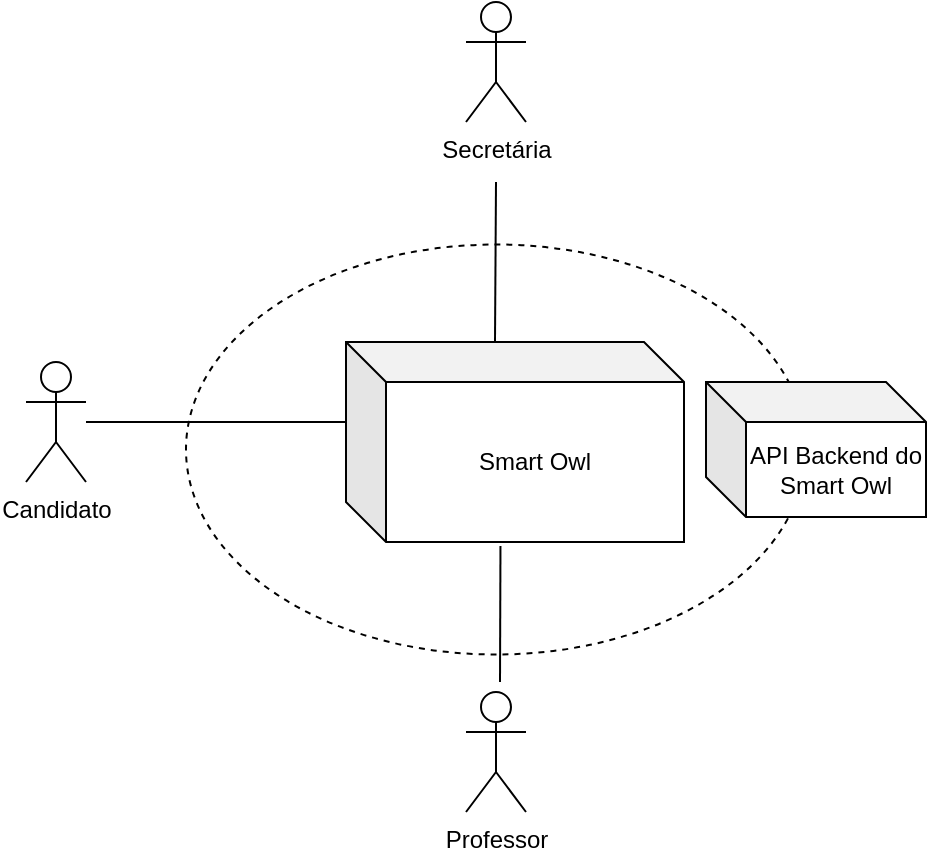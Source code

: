 <mxfile version="14.6.13" type="device"><diagram id="zhGXhcBcXScYlnLJnOP1" name="Page-1"><mxGraphModel dx="1185" dy="614" grid="1" gridSize="10" guides="1" tooltips="1" connect="1" arrows="1" fold="1" page="1" pageScale="1" pageWidth="827" pageHeight="1169" math="0" shadow="0"><root><mxCell id="0"/><mxCell id="1" parent="0"/><mxCell id="xHEBDOsGrKmq_cLYXzxo-12" value="" style="ellipse;whiteSpace=wrap;html=1;dashed=1;fillColor=none;" vertex="1" parent="1"><mxGeometry x="190" y="361.25" width="310" height="205" as="geometry"/></mxCell><mxCell id="xHEBDOsGrKmq_cLYXzxo-6" style="edgeStyle=orthogonalEdgeStyle;rounded=0;orthogonalLoop=1;jettySize=auto;html=1;entryX=0;entryY=0;entryDx=0;entryDy=40;entryPerimeter=0;endArrow=none;endFill=0;" edge="1" parent="1" source="xHEBDOsGrKmq_cLYXzxo-1" target="xHEBDOsGrKmq_cLYXzxo-4"><mxGeometry relative="1" as="geometry"/></mxCell><mxCell id="xHEBDOsGrKmq_cLYXzxo-1" value="Candidato" style="shape=umlActor;verticalLabelPosition=bottom;verticalAlign=top;html=1;outlineConnect=0;" vertex="1" parent="1"><mxGeometry x="110" y="420" width="30" height="60" as="geometry"/></mxCell><mxCell id="xHEBDOsGrKmq_cLYXzxo-10" style="edgeStyle=none;rounded=0;orthogonalLoop=1;jettySize=auto;html=1;entryX=0;entryY=0;entryDx=74.5;entryDy=0;entryPerimeter=0;endArrow=none;endFill=0;" edge="1" parent="1" target="xHEBDOsGrKmq_cLYXzxo-4"><mxGeometry relative="1" as="geometry"><mxPoint x="345" y="330" as="sourcePoint"/></mxGeometry></mxCell><mxCell id="xHEBDOsGrKmq_cLYXzxo-2" value="Secretária" style="shape=umlActor;verticalLabelPosition=bottom;verticalAlign=top;html=1;outlineConnect=0;" vertex="1" parent="1"><mxGeometry x="330" y="240" width="30" height="60" as="geometry"/></mxCell><mxCell id="xHEBDOsGrKmq_cLYXzxo-11" style="edgeStyle=none;rounded=0;orthogonalLoop=1;jettySize=auto;html=1;entryX=0.457;entryY=1.02;entryDx=0;entryDy=0;entryPerimeter=0;endArrow=none;endFill=0;" edge="1" parent="1" target="xHEBDOsGrKmq_cLYXzxo-4"><mxGeometry relative="1" as="geometry"><mxPoint x="347" y="580" as="sourcePoint"/></mxGeometry></mxCell><mxCell id="xHEBDOsGrKmq_cLYXzxo-3" value="Professor" style="shape=umlActor;verticalLabelPosition=bottom;verticalAlign=top;html=1;outlineConnect=0;" vertex="1" parent="1"><mxGeometry x="330" y="585" width="30" height="60" as="geometry"/></mxCell><mxCell id="xHEBDOsGrKmq_cLYXzxo-4" value="Smart Owl" style="shape=cube;whiteSpace=wrap;html=1;boundedLbl=1;backgroundOutline=1;darkOpacity=0.05;darkOpacity2=0.1;" vertex="1" parent="1"><mxGeometry x="270" y="410" width="169" height="100" as="geometry"/></mxCell><mxCell id="xHEBDOsGrKmq_cLYXzxo-5" value="API Backend do Smart Owl" style="shape=cube;whiteSpace=wrap;html=1;boundedLbl=1;backgroundOutline=1;darkOpacity=0.05;darkOpacity2=0.1;" vertex="1" parent="1"><mxGeometry x="450" y="430" width="110" height="67.5" as="geometry"/></mxCell></root></mxGraphModel></diagram></mxfile>